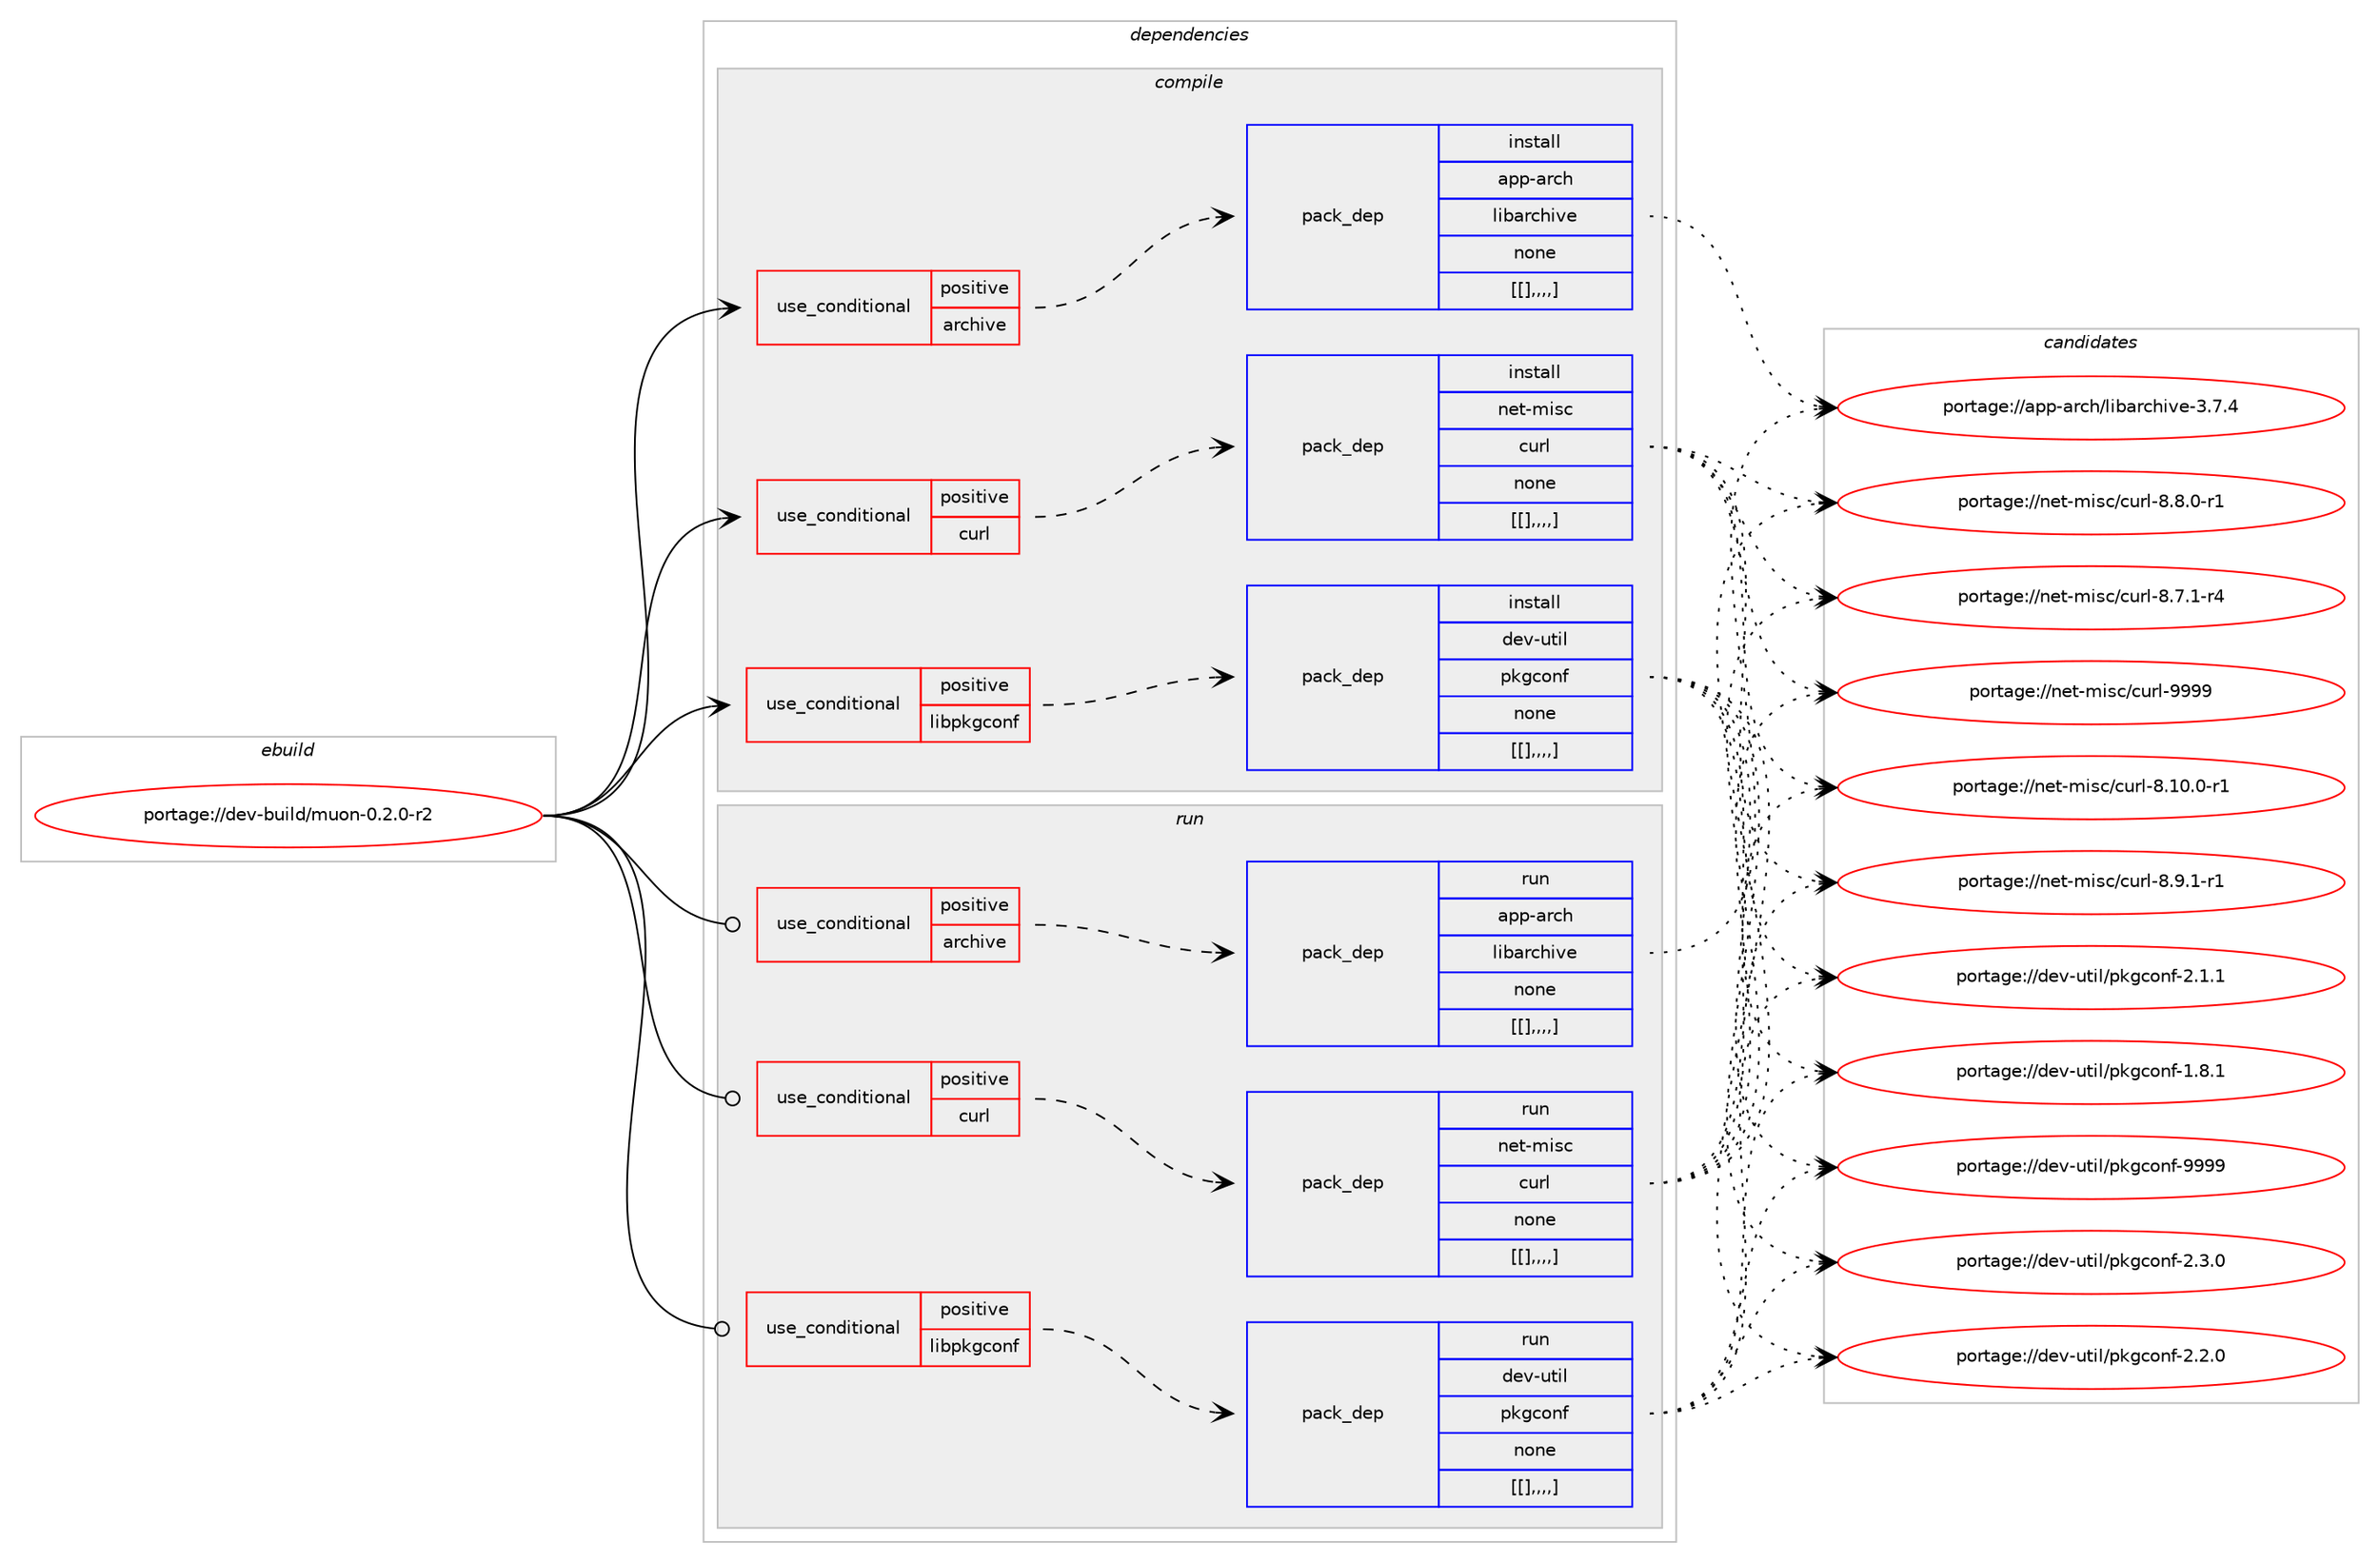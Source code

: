 digraph prolog {

# *************
# Graph options
# *************

newrank=true;
concentrate=true;
compound=true;
graph [rankdir=LR,fontname=Helvetica,fontsize=10,ranksep=1.5];#, ranksep=2.5, nodesep=0.2];
edge  [arrowhead=vee];
node  [fontname=Helvetica,fontsize=10];

# **********
# The ebuild
# **********

subgraph cluster_leftcol {
color=gray;
label=<<i>ebuild</i>>;
id [label="portage://dev-build/muon-0.2.0-r2", color=red, width=4, href="../dev-build/muon-0.2.0-r2.svg"];
}

# ****************
# The dependencies
# ****************

subgraph cluster_midcol {
color=gray;
label=<<i>dependencies</i>>;
subgraph cluster_compile {
fillcolor="#eeeeee";
style=filled;
label=<<i>compile</i>>;
subgraph cond16947 {
dependency64829 [label=<<TABLE BORDER="0" CELLBORDER="1" CELLSPACING="0" CELLPADDING="4"><TR><TD ROWSPAN="3" CELLPADDING="10">use_conditional</TD></TR><TR><TD>positive</TD></TR><TR><TD>archive</TD></TR></TABLE>>, shape=none, color=red];
subgraph pack46960 {
dependency64830 [label=<<TABLE BORDER="0" CELLBORDER="1" CELLSPACING="0" CELLPADDING="4" WIDTH="220"><TR><TD ROWSPAN="6" CELLPADDING="30">pack_dep</TD></TR><TR><TD WIDTH="110">install</TD></TR><TR><TD>app-arch</TD></TR><TR><TD>libarchive</TD></TR><TR><TD>none</TD></TR><TR><TD>[[],,,,]</TD></TR></TABLE>>, shape=none, color=blue];
}
dependency64829:e -> dependency64830:w [weight=20,style="dashed",arrowhead="vee"];
}
id:e -> dependency64829:w [weight=20,style="solid",arrowhead="vee"];
subgraph cond16948 {
dependency64831 [label=<<TABLE BORDER="0" CELLBORDER="1" CELLSPACING="0" CELLPADDING="4"><TR><TD ROWSPAN="3" CELLPADDING="10">use_conditional</TD></TR><TR><TD>positive</TD></TR><TR><TD>curl</TD></TR></TABLE>>, shape=none, color=red];
subgraph pack46961 {
dependency64832 [label=<<TABLE BORDER="0" CELLBORDER="1" CELLSPACING="0" CELLPADDING="4" WIDTH="220"><TR><TD ROWSPAN="6" CELLPADDING="30">pack_dep</TD></TR><TR><TD WIDTH="110">install</TD></TR><TR><TD>net-misc</TD></TR><TR><TD>curl</TD></TR><TR><TD>none</TD></TR><TR><TD>[[],,,,]</TD></TR></TABLE>>, shape=none, color=blue];
}
dependency64831:e -> dependency64832:w [weight=20,style="dashed",arrowhead="vee"];
}
id:e -> dependency64831:w [weight=20,style="solid",arrowhead="vee"];
subgraph cond16949 {
dependency64833 [label=<<TABLE BORDER="0" CELLBORDER="1" CELLSPACING="0" CELLPADDING="4"><TR><TD ROWSPAN="3" CELLPADDING="10">use_conditional</TD></TR><TR><TD>positive</TD></TR><TR><TD>libpkgconf</TD></TR></TABLE>>, shape=none, color=red];
subgraph pack46962 {
dependency64834 [label=<<TABLE BORDER="0" CELLBORDER="1" CELLSPACING="0" CELLPADDING="4" WIDTH="220"><TR><TD ROWSPAN="6" CELLPADDING="30">pack_dep</TD></TR><TR><TD WIDTH="110">install</TD></TR><TR><TD>dev-util</TD></TR><TR><TD>pkgconf</TD></TR><TR><TD>none</TD></TR><TR><TD>[[],,,,]</TD></TR></TABLE>>, shape=none, color=blue];
}
dependency64833:e -> dependency64834:w [weight=20,style="dashed",arrowhead="vee"];
}
id:e -> dependency64833:w [weight=20,style="solid",arrowhead="vee"];
}
subgraph cluster_compileandrun {
fillcolor="#eeeeee";
style=filled;
label=<<i>compile and run</i>>;
}
subgraph cluster_run {
fillcolor="#eeeeee";
style=filled;
label=<<i>run</i>>;
subgraph cond16950 {
dependency64835 [label=<<TABLE BORDER="0" CELLBORDER="1" CELLSPACING="0" CELLPADDING="4"><TR><TD ROWSPAN="3" CELLPADDING="10">use_conditional</TD></TR><TR><TD>positive</TD></TR><TR><TD>archive</TD></TR></TABLE>>, shape=none, color=red];
subgraph pack46963 {
dependency64836 [label=<<TABLE BORDER="0" CELLBORDER="1" CELLSPACING="0" CELLPADDING="4" WIDTH="220"><TR><TD ROWSPAN="6" CELLPADDING="30">pack_dep</TD></TR><TR><TD WIDTH="110">run</TD></TR><TR><TD>app-arch</TD></TR><TR><TD>libarchive</TD></TR><TR><TD>none</TD></TR><TR><TD>[[],,,,]</TD></TR></TABLE>>, shape=none, color=blue];
}
dependency64835:e -> dependency64836:w [weight=20,style="dashed",arrowhead="vee"];
}
id:e -> dependency64835:w [weight=20,style="solid",arrowhead="odot"];
subgraph cond16951 {
dependency64837 [label=<<TABLE BORDER="0" CELLBORDER="1" CELLSPACING="0" CELLPADDING="4"><TR><TD ROWSPAN="3" CELLPADDING="10">use_conditional</TD></TR><TR><TD>positive</TD></TR><TR><TD>curl</TD></TR></TABLE>>, shape=none, color=red];
subgraph pack46964 {
dependency64838 [label=<<TABLE BORDER="0" CELLBORDER="1" CELLSPACING="0" CELLPADDING="4" WIDTH="220"><TR><TD ROWSPAN="6" CELLPADDING="30">pack_dep</TD></TR><TR><TD WIDTH="110">run</TD></TR><TR><TD>net-misc</TD></TR><TR><TD>curl</TD></TR><TR><TD>none</TD></TR><TR><TD>[[],,,,]</TD></TR></TABLE>>, shape=none, color=blue];
}
dependency64837:e -> dependency64838:w [weight=20,style="dashed",arrowhead="vee"];
}
id:e -> dependency64837:w [weight=20,style="solid",arrowhead="odot"];
subgraph cond16952 {
dependency64839 [label=<<TABLE BORDER="0" CELLBORDER="1" CELLSPACING="0" CELLPADDING="4"><TR><TD ROWSPAN="3" CELLPADDING="10">use_conditional</TD></TR><TR><TD>positive</TD></TR><TR><TD>libpkgconf</TD></TR></TABLE>>, shape=none, color=red];
subgraph pack46965 {
dependency64840 [label=<<TABLE BORDER="0" CELLBORDER="1" CELLSPACING="0" CELLPADDING="4" WIDTH="220"><TR><TD ROWSPAN="6" CELLPADDING="30">pack_dep</TD></TR><TR><TD WIDTH="110">run</TD></TR><TR><TD>dev-util</TD></TR><TR><TD>pkgconf</TD></TR><TR><TD>none</TD></TR><TR><TD>[[],,,,]</TD></TR></TABLE>>, shape=none, color=blue];
}
dependency64839:e -> dependency64840:w [weight=20,style="dashed",arrowhead="vee"];
}
id:e -> dependency64839:w [weight=20,style="solid",arrowhead="odot"];
}
}

# **************
# The candidates
# **************

subgraph cluster_choices {
rank=same;
color=gray;
label=<<i>candidates</i>>;

subgraph choice46960 {
color=black;
nodesep=1;
choice9711211245971149910447108105989711499104105118101455146554652 [label="portage://app-arch/libarchive-3.7.4", color=red, width=4,href="../app-arch/libarchive-3.7.4.svg"];
dependency64830:e -> choice9711211245971149910447108105989711499104105118101455146554652:w [style=dotted,weight="100"];
}
subgraph choice46961 {
color=black;
nodesep=1;
choice110101116451091051159947991171141084557575757 [label="portage://net-misc/curl-9999", color=red, width=4,href="../net-misc/curl-9999.svg"];
choice11010111645109105115994799117114108455646494846484511449 [label="portage://net-misc/curl-8.10.0-r1", color=red, width=4,href="../net-misc/curl-8.10.0-r1.svg"];
choice110101116451091051159947991171141084556465746494511449 [label="portage://net-misc/curl-8.9.1-r1", color=red, width=4,href="../net-misc/curl-8.9.1-r1.svg"];
choice110101116451091051159947991171141084556465646484511449 [label="portage://net-misc/curl-8.8.0-r1", color=red, width=4,href="../net-misc/curl-8.8.0-r1.svg"];
choice110101116451091051159947991171141084556465546494511452 [label="portage://net-misc/curl-8.7.1-r4", color=red, width=4,href="../net-misc/curl-8.7.1-r4.svg"];
dependency64832:e -> choice110101116451091051159947991171141084557575757:w [style=dotted,weight="100"];
dependency64832:e -> choice11010111645109105115994799117114108455646494846484511449:w [style=dotted,weight="100"];
dependency64832:e -> choice110101116451091051159947991171141084556465746494511449:w [style=dotted,weight="100"];
dependency64832:e -> choice110101116451091051159947991171141084556465646484511449:w [style=dotted,weight="100"];
dependency64832:e -> choice110101116451091051159947991171141084556465546494511452:w [style=dotted,weight="100"];
}
subgraph choice46962 {
color=black;
nodesep=1;
choice1001011184511711610510847112107103991111101024557575757 [label="portage://dev-util/pkgconf-9999", color=red, width=4,href="../dev-util/pkgconf-9999.svg"];
choice100101118451171161051084711210710399111110102455046514648 [label="portage://dev-util/pkgconf-2.3.0", color=red, width=4,href="../dev-util/pkgconf-2.3.0.svg"];
choice100101118451171161051084711210710399111110102455046504648 [label="portage://dev-util/pkgconf-2.2.0", color=red, width=4,href="../dev-util/pkgconf-2.2.0.svg"];
choice100101118451171161051084711210710399111110102455046494649 [label="portage://dev-util/pkgconf-2.1.1", color=red, width=4,href="../dev-util/pkgconf-2.1.1.svg"];
choice100101118451171161051084711210710399111110102454946564649 [label="portage://dev-util/pkgconf-1.8.1", color=red, width=4,href="../dev-util/pkgconf-1.8.1.svg"];
dependency64834:e -> choice1001011184511711610510847112107103991111101024557575757:w [style=dotted,weight="100"];
dependency64834:e -> choice100101118451171161051084711210710399111110102455046514648:w [style=dotted,weight="100"];
dependency64834:e -> choice100101118451171161051084711210710399111110102455046504648:w [style=dotted,weight="100"];
dependency64834:e -> choice100101118451171161051084711210710399111110102455046494649:w [style=dotted,weight="100"];
dependency64834:e -> choice100101118451171161051084711210710399111110102454946564649:w [style=dotted,weight="100"];
}
subgraph choice46963 {
color=black;
nodesep=1;
choice9711211245971149910447108105989711499104105118101455146554652 [label="portage://app-arch/libarchive-3.7.4", color=red, width=4,href="../app-arch/libarchive-3.7.4.svg"];
dependency64836:e -> choice9711211245971149910447108105989711499104105118101455146554652:w [style=dotted,weight="100"];
}
subgraph choice46964 {
color=black;
nodesep=1;
choice110101116451091051159947991171141084557575757 [label="portage://net-misc/curl-9999", color=red, width=4,href="../net-misc/curl-9999.svg"];
choice11010111645109105115994799117114108455646494846484511449 [label="portage://net-misc/curl-8.10.0-r1", color=red, width=4,href="../net-misc/curl-8.10.0-r1.svg"];
choice110101116451091051159947991171141084556465746494511449 [label="portage://net-misc/curl-8.9.1-r1", color=red, width=4,href="../net-misc/curl-8.9.1-r1.svg"];
choice110101116451091051159947991171141084556465646484511449 [label="portage://net-misc/curl-8.8.0-r1", color=red, width=4,href="../net-misc/curl-8.8.0-r1.svg"];
choice110101116451091051159947991171141084556465546494511452 [label="portage://net-misc/curl-8.7.1-r4", color=red, width=4,href="../net-misc/curl-8.7.1-r4.svg"];
dependency64838:e -> choice110101116451091051159947991171141084557575757:w [style=dotted,weight="100"];
dependency64838:e -> choice11010111645109105115994799117114108455646494846484511449:w [style=dotted,weight="100"];
dependency64838:e -> choice110101116451091051159947991171141084556465746494511449:w [style=dotted,weight="100"];
dependency64838:e -> choice110101116451091051159947991171141084556465646484511449:w [style=dotted,weight="100"];
dependency64838:e -> choice110101116451091051159947991171141084556465546494511452:w [style=dotted,weight="100"];
}
subgraph choice46965 {
color=black;
nodesep=1;
choice1001011184511711610510847112107103991111101024557575757 [label="portage://dev-util/pkgconf-9999", color=red, width=4,href="../dev-util/pkgconf-9999.svg"];
choice100101118451171161051084711210710399111110102455046514648 [label="portage://dev-util/pkgconf-2.3.0", color=red, width=4,href="../dev-util/pkgconf-2.3.0.svg"];
choice100101118451171161051084711210710399111110102455046504648 [label="portage://dev-util/pkgconf-2.2.0", color=red, width=4,href="../dev-util/pkgconf-2.2.0.svg"];
choice100101118451171161051084711210710399111110102455046494649 [label="portage://dev-util/pkgconf-2.1.1", color=red, width=4,href="../dev-util/pkgconf-2.1.1.svg"];
choice100101118451171161051084711210710399111110102454946564649 [label="portage://dev-util/pkgconf-1.8.1", color=red, width=4,href="../dev-util/pkgconf-1.8.1.svg"];
dependency64840:e -> choice1001011184511711610510847112107103991111101024557575757:w [style=dotted,weight="100"];
dependency64840:e -> choice100101118451171161051084711210710399111110102455046514648:w [style=dotted,weight="100"];
dependency64840:e -> choice100101118451171161051084711210710399111110102455046504648:w [style=dotted,weight="100"];
dependency64840:e -> choice100101118451171161051084711210710399111110102455046494649:w [style=dotted,weight="100"];
dependency64840:e -> choice100101118451171161051084711210710399111110102454946564649:w [style=dotted,weight="100"];
}
}

}

